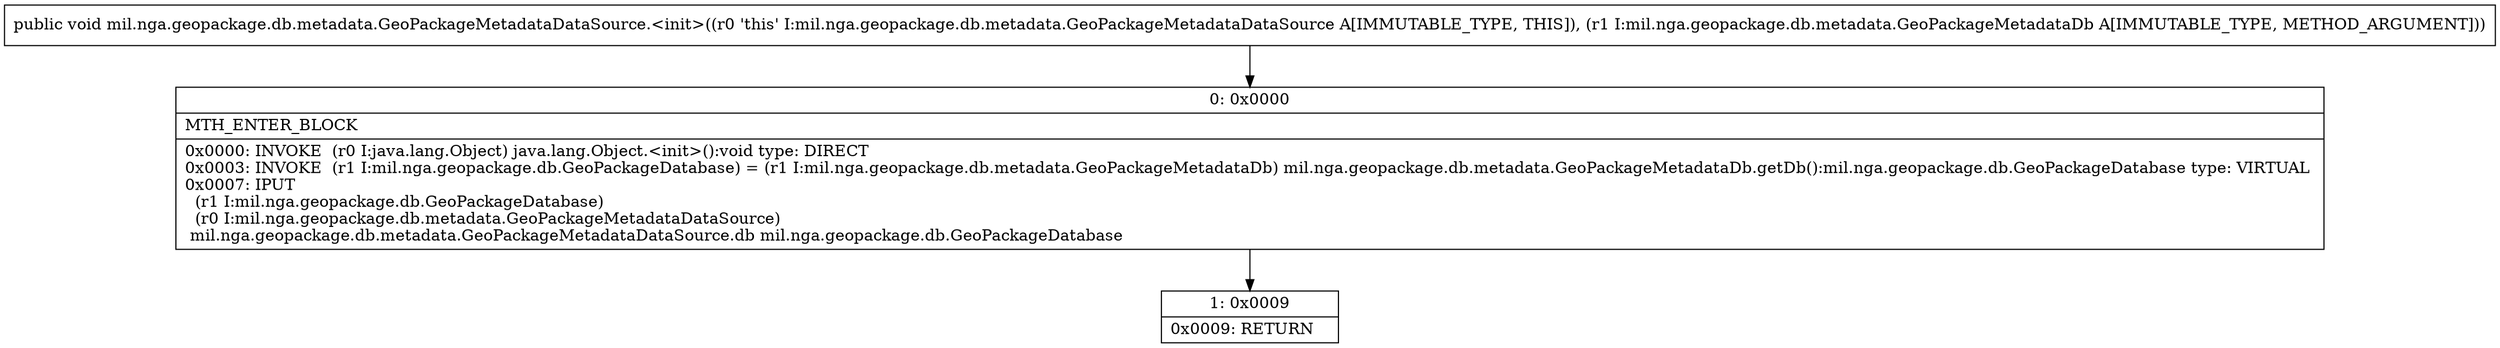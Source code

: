 digraph "CFG formil.nga.geopackage.db.metadata.GeoPackageMetadataDataSource.\<init\>(Lmil\/nga\/geopackage\/db\/metadata\/GeoPackageMetadataDb;)V" {
Node_0 [shape=record,label="{0\:\ 0x0000|MTH_ENTER_BLOCK\l|0x0000: INVOKE  (r0 I:java.lang.Object) java.lang.Object.\<init\>():void type: DIRECT \l0x0003: INVOKE  (r1 I:mil.nga.geopackage.db.GeoPackageDatabase) = (r1 I:mil.nga.geopackage.db.metadata.GeoPackageMetadataDb) mil.nga.geopackage.db.metadata.GeoPackageMetadataDb.getDb():mil.nga.geopackage.db.GeoPackageDatabase type: VIRTUAL \l0x0007: IPUT  \l  (r1 I:mil.nga.geopackage.db.GeoPackageDatabase)\l  (r0 I:mil.nga.geopackage.db.metadata.GeoPackageMetadataDataSource)\l mil.nga.geopackage.db.metadata.GeoPackageMetadataDataSource.db mil.nga.geopackage.db.GeoPackageDatabase \l}"];
Node_1 [shape=record,label="{1\:\ 0x0009|0x0009: RETURN   \l}"];
MethodNode[shape=record,label="{public void mil.nga.geopackage.db.metadata.GeoPackageMetadataDataSource.\<init\>((r0 'this' I:mil.nga.geopackage.db.metadata.GeoPackageMetadataDataSource A[IMMUTABLE_TYPE, THIS]), (r1 I:mil.nga.geopackage.db.metadata.GeoPackageMetadataDb A[IMMUTABLE_TYPE, METHOD_ARGUMENT])) }"];
MethodNode -> Node_0;
Node_0 -> Node_1;
}

